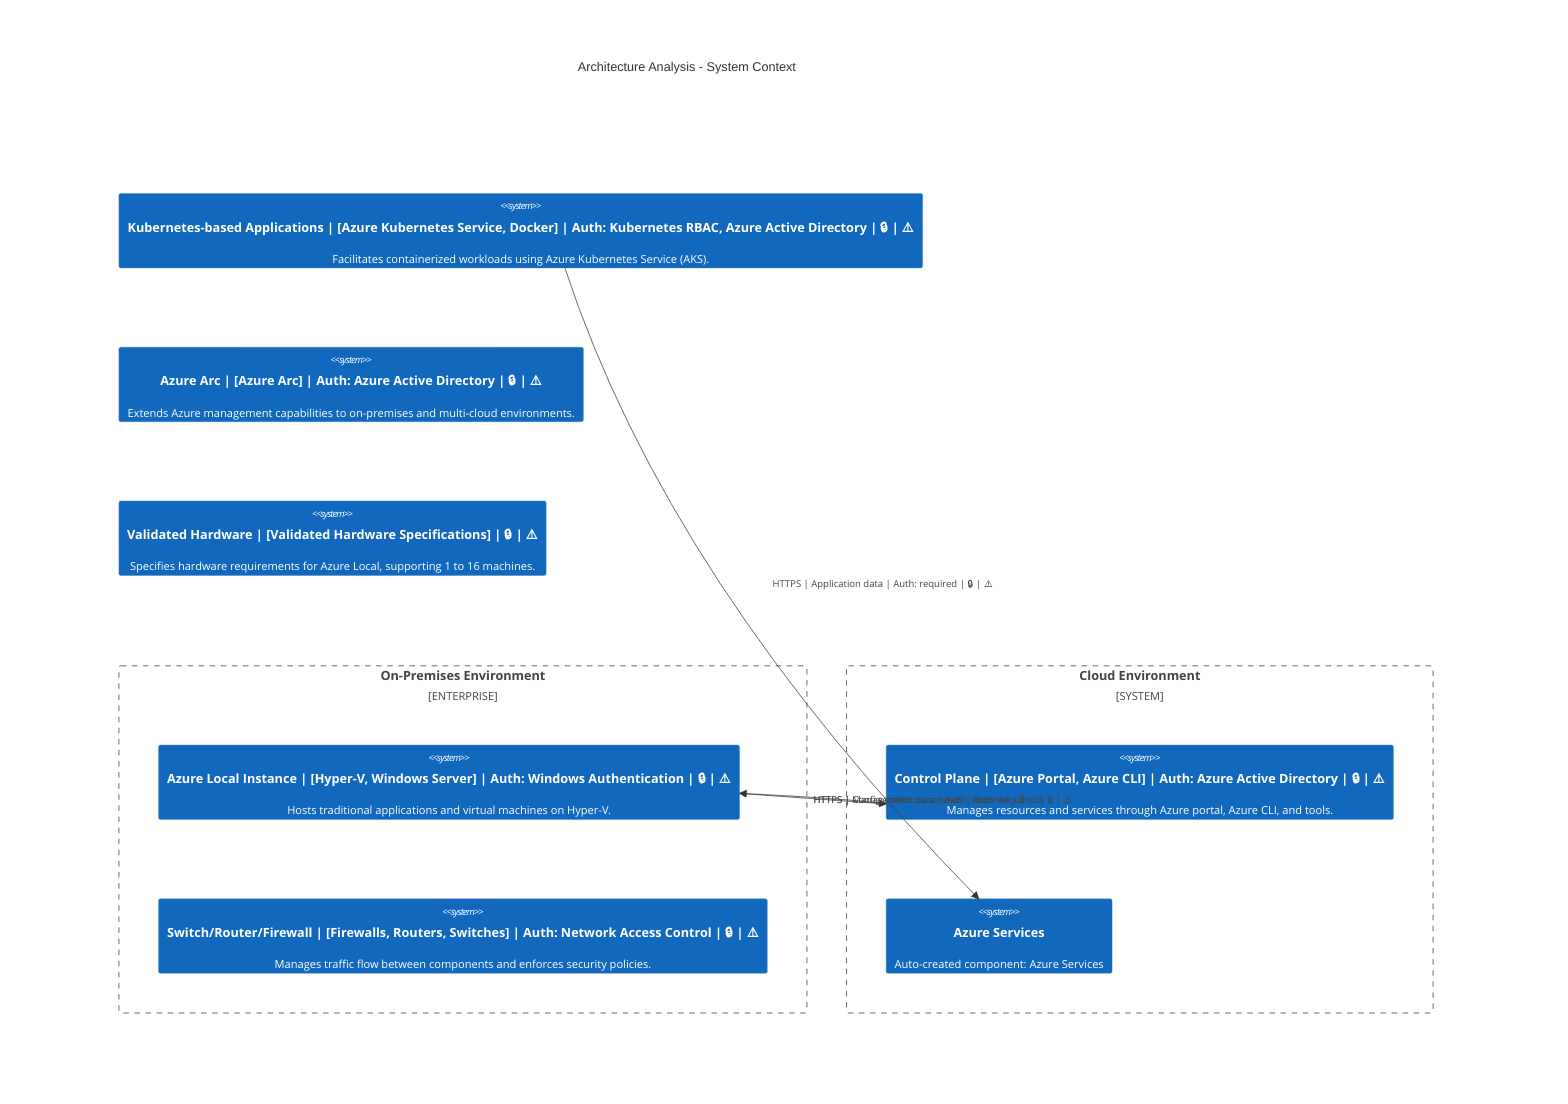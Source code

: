C4Context
    title Architecture Analysis - System Context
    Enterprise_Boundary(tb_On_Premises_Environment, "On-Premises Environment") {
        System(Azure_Local_Instance, "Azure Local Instance | [Hyper-V, Windows Server] | Auth: Windows Authentication | 🔒 | ⚠️", "Hosts traditional applications and virtual machines on Hyper-V.")
        System(Switch_Router_Firewall, "Switch/Router/Firewall | [Firewalls, Routers, Switches] | Auth: Network Access Control | 🔒 | ⚠️", "Manages traffic flow between components and enforces security policies.")
    }
    System_Boundary(tb_Cloud_Environment, "Cloud Environment") {
        System(Control_Plane, "Control Plane | [Azure Portal, Azure CLI] | Auth: Azure Active Directory | 🔒 | ⚠️", "Manages resources and services through Azure portal, Azure CLI, and tools.")
        System(Azure_Services, "Azure Services", "Auto-created component: Azure Services")
    }
    System(Kubernetes_based_Applications, "Kubernetes-based Applications | [Azure Kubernetes Service, Docker] | Auth: Kubernetes RBAC, Azure Active Directory | 🔒 | ⚠️", "Facilitates containerized workloads using Azure Kubernetes Service (AKS).")
    System(Azure_Arc, "Azure Arc | [Azure Arc] | Auth: Azure Active Directory | 🔒 | ⚠️", "Extends Azure management capabilities to on-premises and multi-cloud environments.")
    System(Validated_Hardware, "Validated Hardware | [Validated Hardware Specifications] | 🔒 | ⚠️", "Specifies hardware requirements for Azure Local, supporting 1 to 16 machines.")

    Rel(Azure_Local_Instance, Control_Plane, "HTTPS | Management commands | Auth: required | 🔒 | ⚠️")
    Rel(Kubernetes_based_Applications, Azure_Services, "HTTPS | Application data | Auth: required | 🔒 | ⚠️")
    Rel(Control_Plane, Azure_Local_Instance, "HTTPS | Configuration data | Auth: required | 🔒 | ⚠️")